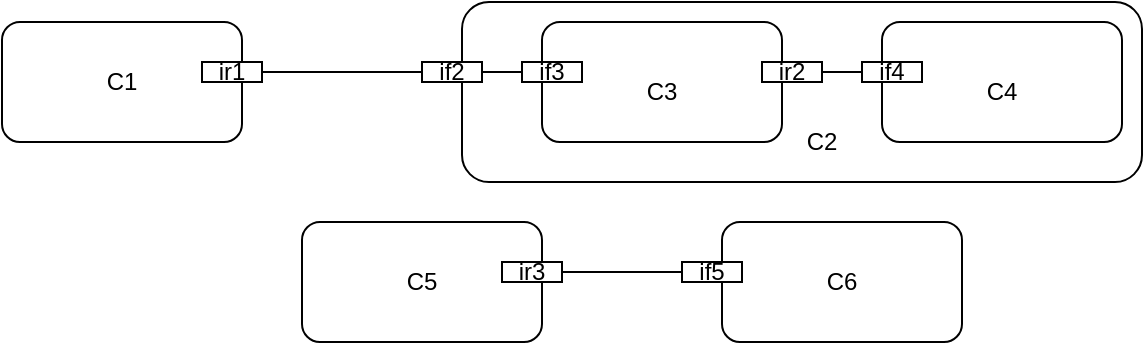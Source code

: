 <mxfile version="13.7.7" type="github">
  <diagram id="pwoI5I6F6qLQA7z7TguW" name="Page-1">
    <mxGraphModel dx="981" dy="546" grid="1" gridSize="10" guides="1" tooltips="1" connect="1" arrows="1" fold="1" page="1" pageScale="1" pageWidth="827" pageHeight="1169" math="0" shadow="0">
      <root>
        <mxCell id="0" />
        <mxCell id="1" parent="0" />
        <mxCell id="NrFbyqDi8mzPXDeEG6nv-1" value="" style="rounded=1;whiteSpace=wrap;html=1;" vertex="1" parent="1">
          <mxGeometry x="50" y="50" width="120" height="60" as="geometry" />
        </mxCell>
        <mxCell id="NrFbyqDi8mzPXDeEG6nv-2" value="" style="rounded=1;whiteSpace=wrap;html=1;" vertex="1" parent="1">
          <mxGeometry x="280" y="40" width="340" height="90" as="geometry" />
        </mxCell>
        <mxCell id="NrFbyqDi8mzPXDeEG6nv-3" value="" style="rounded=1;whiteSpace=wrap;html=1;" vertex="1" parent="1">
          <mxGeometry x="320" y="50" width="120" height="60" as="geometry" />
        </mxCell>
        <mxCell id="NrFbyqDi8mzPXDeEG6nv-4" value="" style="rounded=1;whiteSpace=wrap;html=1;" vertex="1" parent="1">
          <mxGeometry x="490" y="50" width="120" height="60" as="geometry" />
        </mxCell>
        <mxCell id="NrFbyqDi8mzPXDeEG6nv-5" value="" style="rounded=1;whiteSpace=wrap;html=1;" vertex="1" parent="1">
          <mxGeometry x="200" y="150" width="120" height="60" as="geometry" />
        </mxCell>
        <mxCell id="NrFbyqDi8mzPXDeEG6nv-6" value="" style="rounded=1;whiteSpace=wrap;html=1;" vertex="1" parent="1">
          <mxGeometry x="410" y="150" width="120" height="60" as="geometry" />
        </mxCell>
        <mxCell id="NrFbyqDi8mzPXDeEG6nv-8" value="ir" style="rounded=0;whiteSpace=wrap;html=1;" vertex="1" parent="1">
          <mxGeometry x="150" y="70" width="30" height="10" as="geometry" />
        </mxCell>
        <mxCell id="NrFbyqDi8mzPXDeEG6nv-10" value="ir1" style="rounded=0;whiteSpace=wrap;html=1;" vertex="1" parent="1">
          <mxGeometry x="150" y="70" width="30" height="10" as="geometry" />
        </mxCell>
        <mxCell id="NrFbyqDi8mzPXDeEG6nv-11" value="ir3" style="rounded=0;whiteSpace=wrap;html=1;" vertex="1" parent="1">
          <mxGeometry x="300" y="170" width="30" height="10" as="geometry" />
        </mxCell>
        <mxCell id="NrFbyqDi8mzPXDeEG6nv-14" value="ir2" style="rounded=0;whiteSpace=wrap;html=1;" vertex="1" parent="1">
          <mxGeometry x="430" y="70" width="30" height="10" as="geometry" />
        </mxCell>
        <mxCell id="NrFbyqDi8mzPXDeEG6nv-15" value="if3" style="rounded=0;whiteSpace=wrap;html=1;" vertex="1" parent="1">
          <mxGeometry x="310" y="70" width="30" height="10" as="geometry" />
        </mxCell>
        <mxCell id="NrFbyqDi8mzPXDeEG6nv-16" value="if2" style="rounded=0;whiteSpace=wrap;html=1;" vertex="1" parent="1">
          <mxGeometry x="260" y="70" width="30" height="10" as="geometry" />
        </mxCell>
        <mxCell id="NrFbyqDi8mzPXDeEG6nv-17" value="if4" style="rounded=0;whiteSpace=wrap;html=1;" vertex="1" parent="1">
          <mxGeometry x="480" y="70" width="30" height="10" as="geometry" />
        </mxCell>
        <mxCell id="NrFbyqDi8mzPXDeEG6nv-20" value="if5" style="rounded=0;whiteSpace=wrap;html=1;" vertex="1" parent="1">
          <mxGeometry x="390" y="170" width="30" height="10" as="geometry" />
        </mxCell>
        <mxCell id="NrFbyqDi8mzPXDeEG6nv-21" value="" style="endArrow=none;html=1;exitX=1;exitY=0.5;exitDx=0;exitDy=0;entryX=0;entryY=0.5;entryDx=0;entryDy=0;" edge="1" parent="1" source="NrFbyqDi8mzPXDeEG6nv-11" target="NrFbyqDi8mzPXDeEG6nv-20">
          <mxGeometry width="50" height="50" relative="1" as="geometry">
            <mxPoint x="360" y="220" as="sourcePoint" />
            <mxPoint x="410" y="170" as="targetPoint" />
          </mxGeometry>
        </mxCell>
        <mxCell id="NrFbyqDi8mzPXDeEG6nv-22" value="" style="endArrow=none;html=1;exitX=1;exitY=0.5;exitDx=0;exitDy=0;entryX=0;entryY=0.5;entryDx=0;entryDy=0;" edge="1" parent="1" source="NrFbyqDi8mzPXDeEG6nv-10" target="NrFbyqDi8mzPXDeEG6nv-16">
          <mxGeometry width="50" height="50" relative="1" as="geometry">
            <mxPoint x="370" y="240" as="sourcePoint" />
            <mxPoint x="240" y="73" as="targetPoint" />
          </mxGeometry>
        </mxCell>
        <mxCell id="NrFbyqDi8mzPXDeEG6nv-23" value="C1" style="text;html=1;strokeColor=none;fillColor=none;align=center;verticalAlign=middle;whiteSpace=wrap;rounded=0;" vertex="1" parent="1">
          <mxGeometry x="90" y="70" width="40" height="20" as="geometry" />
        </mxCell>
        <mxCell id="NrFbyqDi8mzPXDeEG6nv-24" value="" style="endArrow=none;html=1;exitX=1;exitY=0.5;exitDx=0;exitDy=0;entryX=0;entryY=0.5;entryDx=0;entryDy=0;" edge="1" parent="1" source="NrFbyqDi8mzPXDeEG6nv-16" target="NrFbyqDi8mzPXDeEG6nv-15">
          <mxGeometry width="50" height="50" relative="1" as="geometry">
            <mxPoint x="330" y="170" as="sourcePoint" />
            <mxPoint x="380" y="120" as="targetPoint" />
          </mxGeometry>
        </mxCell>
        <mxCell id="NrFbyqDi8mzPXDeEG6nv-28" value="" style="endArrow=none;html=1;entryX=0;entryY=0.5;entryDx=0;entryDy=0;exitX=1;exitY=0.5;exitDx=0;exitDy=0;" edge="1" parent="1" source="NrFbyqDi8mzPXDeEG6nv-14" target="NrFbyqDi8mzPXDeEG6nv-17">
          <mxGeometry width="50" height="50" relative="1" as="geometry">
            <mxPoint x="330" y="150" as="sourcePoint" />
            <mxPoint x="380" y="100" as="targetPoint" />
          </mxGeometry>
        </mxCell>
        <mxCell id="NrFbyqDi8mzPXDeEG6nv-29" value="C3" style="text;html=1;strokeColor=none;fillColor=none;align=center;verticalAlign=middle;whiteSpace=wrap;rounded=0;" vertex="1" parent="1">
          <mxGeometry x="360" y="75" width="40" height="20" as="geometry" />
        </mxCell>
        <mxCell id="NrFbyqDi8mzPXDeEG6nv-30" value="C2" style="text;html=1;strokeColor=none;fillColor=none;align=center;verticalAlign=middle;whiteSpace=wrap;rounded=0;" vertex="1" parent="1">
          <mxGeometry x="440" y="100" width="40" height="20" as="geometry" />
        </mxCell>
        <mxCell id="NrFbyqDi8mzPXDeEG6nv-31" value="C4" style="text;html=1;strokeColor=none;fillColor=none;align=center;verticalAlign=middle;whiteSpace=wrap;rounded=0;" vertex="1" parent="1">
          <mxGeometry x="530" y="75" width="40" height="20" as="geometry" />
        </mxCell>
        <mxCell id="NrFbyqDi8mzPXDeEG6nv-32" value="C5" style="text;html=1;strokeColor=none;fillColor=none;align=center;verticalAlign=middle;whiteSpace=wrap;rounded=0;" vertex="1" parent="1">
          <mxGeometry x="240" y="170" width="40" height="20" as="geometry" />
        </mxCell>
        <mxCell id="NrFbyqDi8mzPXDeEG6nv-33" value="C6" style="text;html=1;strokeColor=none;fillColor=none;align=center;verticalAlign=middle;whiteSpace=wrap;rounded=0;" vertex="1" parent="1">
          <mxGeometry x="450" y="170" width="40" height="20" as="geometry" />
        </mxCell>
      </root>
    </mxGraphModel>
  </diagram>
</mxfile>
